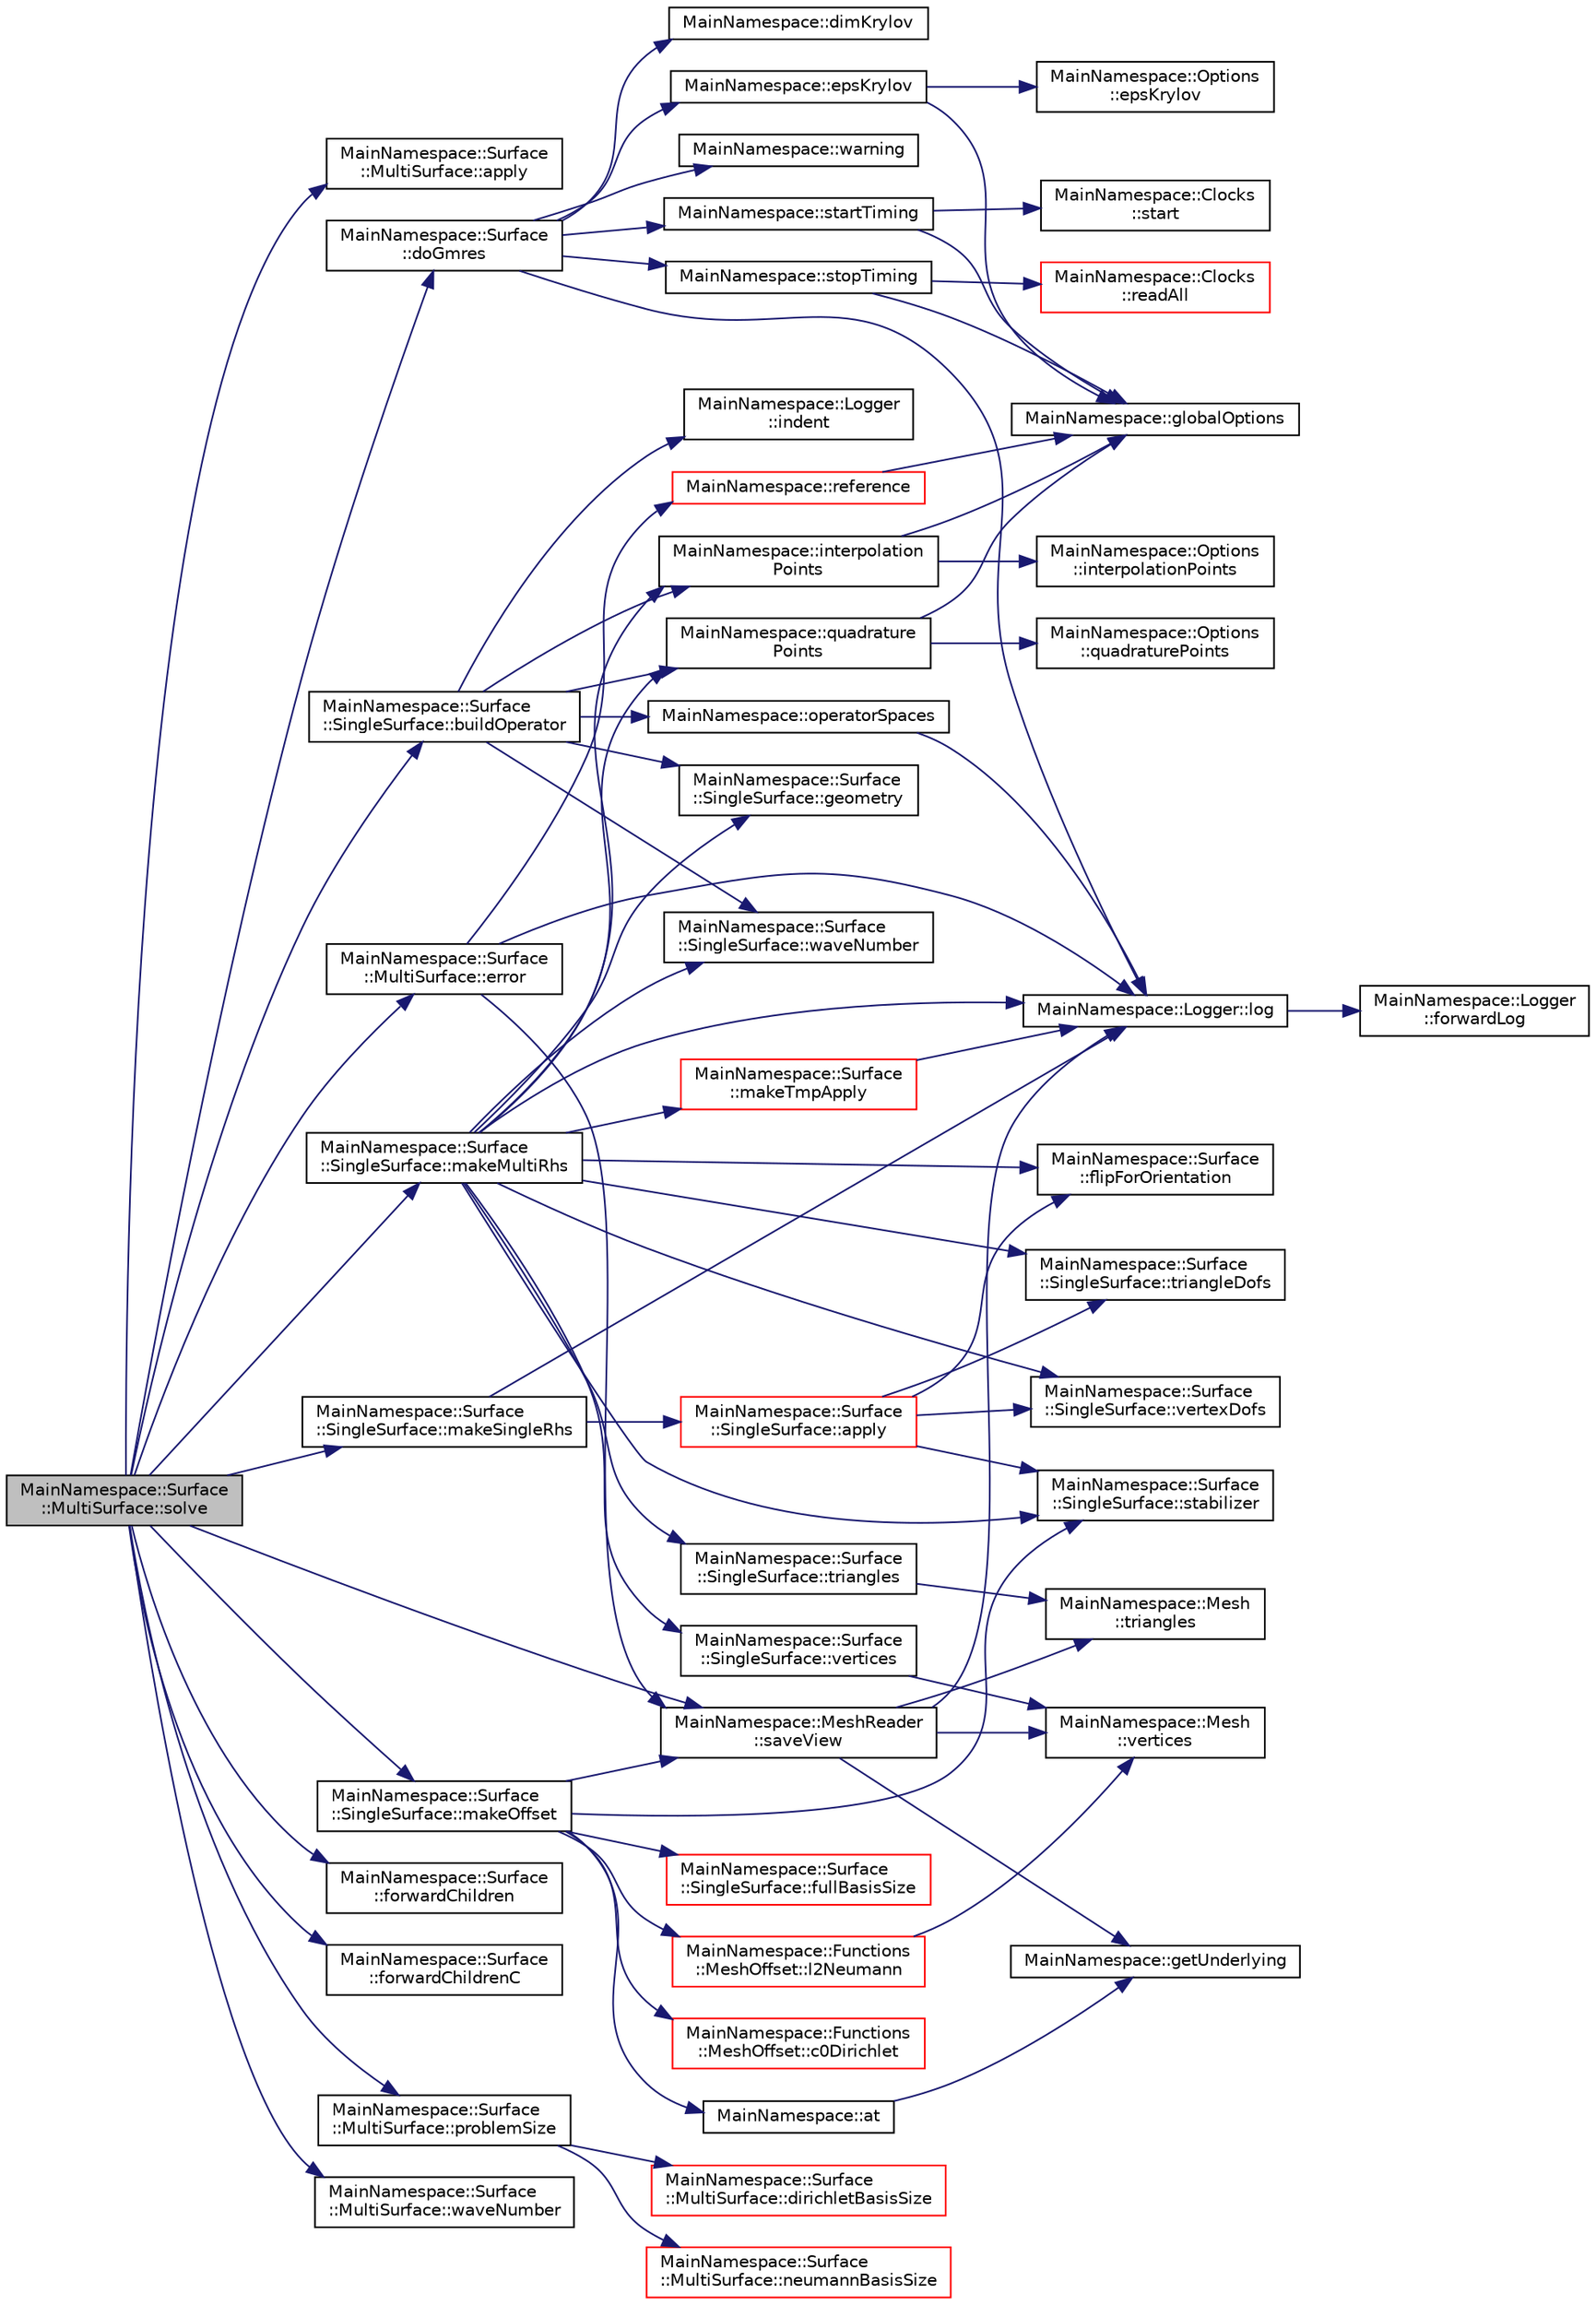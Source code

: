 digraph "MainNamespace::Surface::MultiSurface::solve"
{
 // INTERACTIVE_SVG=YES
 // LATEX_PDF_SIZE
  edge [fontname="Helvetica",fontsize="10",labelfontname="Helvetica",labelfontsize="10"];
  node [fontname="Helvetica",fontsize="10",shape=record];
  rankdir="LR";
  Node1 [label="MainNamespace::Surface\l::MultiSurface::solve",height=0.2,width=0.4,color="black", fillcolor="grey75", style="filled", fontcolor="black",tooltip="Compute the right-hand side, the operators, then solve the linear system."];
  Node1 -> Node2 [color="midnightblue",fontsize="10",style="solid",fontname="Helvetica"];
  Node2 [label="MainNamespace::Surface\l::MultiSurface::apply",height=0.2,width=0.4,color="black", fillcolor="white", style="filled",URL="$class_main_namespace_1_1_surface_1_1_multi_surface.html#a04e83a5ac8fcea0e1287d1ce7c04d595",tooltip="Apply the Calderon operator C to source, but only on components for the trial space."];
  Node1 -> Node3 [color="midnightblue",fontsize="10",style="solid",fontname="Helvetica"];
  Node3 [label="MainNamespace::Surface\l::SingleSurface::buildOperator",height=0.2,width=0.4,color="black", fillcolor="white", style="filled",URL="$class_main_namespace_1_1_surface_1_1_single_surface.html#a653f26daef216ab74bac87d618603c7f",tooltip="Build the operators."];
  Node3 -> Node4 [color="midnightblue",fontsize="10",style="solid",fontname="Helvetica"];
  Node4 [label="MainNamespace::Surface\l::SingleSurface::geometry",height=0.2,width=0.4,color="black", fillcolor="white", style="filled",URL="$class_main_namespace_1_1_surface_1_1_single_surface.html#ab51f55fa95a3e81416dd88ba743efa57",tooltip="Getter."];
  Node3 -> Node5 [color="midnightblue",fontsize="10",style="solid",fontname="Helvetica"];
  Node5 [label="MainNamespace::Logger\l::indent",height=0.2,width=0.4,color="black", fillcolor="white", style="filled",URL="$namespace_main_namespace_1_1_logger.html#a298c090b2004381330b603cb50d25fc8",tooltip="Increase indentation level in the logger."];
  Node3 -> Node6 [color="midnightblue",fontsize="10",style="solid",fontname="Helvetica"];
  Node6 [label="MainNamespace::interpolation\lPoints",height=0.2,width=0.4,color="black", fillcolor="white", style="filled",URL="$namespace_main_namespace.html#a532a4d5934d8db064f36b2c1de35adc6",tooltip=" "];
  Node6 -> Node7 [color="midnightblue",fontsize="10",style="solid",fontname="Helvetica"];
  Node7 [label="MainNamespace::globalOptions",height=0.2,width=0.4,color="black", fillcolor="white", style="filled",URL="$namespace_main_namespace.html#a6fd76e14adc7d23a9822334cb389b369",tooltip=" "];
  Node6 -> Node8 [color="midnightblue",fontsize="10",style="solid",fontname="Helvetica"];
  Node8 [label="MainNamespace::Options\l::interpolationPoints",height=0.2,width=0.4,color="black", fillcolor="white", style="filled",URL="$struct_main_namespace_1_1_options.html#adbe1881e6e24f021d2608257b156e68f",tooltip=" "];
  Node3 -> Node9 [color="midnightblue",fontsize="10",style="solid",fontname="Helvetica"];
  Node9 [label="MainNamespace::operatorSpaces",height=0.2,width=0.4,color="black", fillcolor="white", style="filled",URL="$namespace_main_namespace.html#a8b73b19200a04ce9ed17991c99d347e5",tooltip=" "];
  Node9 -> Node10 [color="midnightblue",fontsize="10",style="solid",fontname="Helvetica"];
  Node10 [label="MainNamespace::Logger::log",height=0.2,width=0.4,color="black", fillcolor="white", style="filled",URL="$namespace_main_namespace_1_1_logger.html#afbb4cc2d8b498e71fcb228f0da8309a1",tooltip=" "];
  Node10 -> Node11 [color="midnightblue",fontsize="10",style="solid",fontname="Helvetica"];
  Node11 [label="MainNamespace::Logger\l::forwardLog",height=0.2,width=0.4,color="black", fillcolor="white", style="filled",URL="$namespace_main_namespace_1_1_logger.html#af052b0198f333fca77f0837a511ec7f7",tooltip=" "];
  Node3 -> Node12 [color="midnightblue",fontsize="10",style="solid",fontname="Helvetica"];
  Node12 [label="MainNamespace::quadrature\lPoints",height=0.2,width=0.4,color="black", fillcolor="white", style="filled",URL="$namespace_main_namespace.html#a1406ef30c6be1a9eb467816516b32028",tooltip=" "];
  Node12 -> Node7 [color="midnightblue",fontsize="10",style="solid",fontname="Helvetica"];
  Node12 -> Node13 [color="midnightblue",fontsize="10",style="solid",fontname="Helvetica"];
  Node13 [label="MainNamespace::Options\l::quadraturePoints",height=0.2,width=0.4,color="black", fillcolor="white", style="filled",URL="$struct_main_namespace_1_1_options.html#a13e08a72c9531b3e5ba442ca4e0a7377",tooltip=" "];
  Node3 -> Node14 [color="midnightblue",fontsize="10",style="solid",fontname="Helvetica"];
  Node14 [label="MainNamespace::Surface\l::SingleSurface::waveNumber",height=0.2,width=0.4,color="black", fillcolor="white", style="filled",URL="$class_main_namespace_1_1_surface_1_1_single_surface.html#a9e07bd7a49f967b8f661cc4e5215a3bd",tooltip="Getter."];
  Node1 -> Node15 [color="midnightblue",fontsize="10",style="solid",fontname="Helvetica"];
  Node15 [label="MainNamespace::Surface\l::doGmres",height=0.2,width=0.4,color="black", fillcolor="white", style="filled",URL="$namespace_main_namespace_1_1_surface.html#a9db507bc2f601fff92d0383899185f61",tooltip=" "];
  Node15 -> Node16 [color="midnightblue",fontsize="10",style="solid",fontname="Helvetica"];
  Node16 [label="MainNamespace::dimKrylov",height=0.2,width=0.4,color="black", fillcolor="white", style="filled",URL="$namespace_main_namespace.html#a3e5f44dcb13e7df16570ec7993a4e348",tooltip=" "];
  Node15 -> Node17 [color="midnightblue",fontsize="10",style="solid",fontname="Helvetica"];
  Node17 [label="MainNamespace::epsKrylov",height=0.2,width=0.4,color="black", fillcolor="white", style="filled",URL="$namespace_main_namespace.html#ad7b9e400a2260e83b81b231cb20657a7",tooltip=" "];
  Node17 -> Node18 [color="midnightblue",fontsize="10",style="solid",fontname="Helvetica"];
  Node18 [label="MainNamespace::Options\l::epsKrylov",height=0.2,width=0.4,color="black", fillcolor="white", style="filled",URL="$struct_main_namespace_1_1_options.html#a723119ba0f1851a37f845d6cdbb70792",tooltip=" "];
  Node17 -> Node7 [color="midnightblue",fontsize="10",style="solid",fontname="Helvetica"];
  Node15 -> Node10 [color="midnightblue",fontsize="10",style="solid",fontname="Helvetica"];
  Node15 -> Node19 [color="midnightblue",fontsize="10",style="solid",fontname="Helvetica"];
  Node19 [label="MainNamespace::startTiming",height=0.2,width=0.4,color="black", fillcolor="white", style="filled",URL="$namespace_main_namespace.html#a29e3c10e67bcebfcf74b31964747e0d8",tooltip=" "];
  Node19 -> Node7 [color="midnightblue",fontsize="10",style="solid",fontname="Helvetica"];
  Node19 -> Node20 [color="midnightblue",fontsize="10",style="solid",fontname="Helvetica"];
  Node20 [label="MainNamespace::Clocks\l::start",height=0.2,width=0.4,color="black", fillcolor="white", style="filled",URL="$class_main_namespace_1_1_clocks.html#a0a4ef648fba7c4c6765db19c6a4a6c46",tooltip=" "];
  Node15 -> Node21 [color="midnightblue",fontsize="10",style="solid",fontname="Helvetica"];
  Node21 [label="MainNamespace::stopTiming",height=0.2,width=0.4,color="black", fillcolor="white", style="filled",URL="$namespace_main_namespace.html#a03589b500835850f32276c9983678dc8",tooltip=" "];
  Node21 -> Node7 [color="midnightblue",fontsize="10",style="solid",fontname="Helvetica"];
  Node21 -> Node22 [color="midnightblue",fontsize="10",style="solid",fontname="Helvetica"];
  Node22 [label="MainNamespace::Clocks\l::readAll",height=0.2,width=0.4,color="red", fillcolor="white", style="filled",URL="$class_main_namespace_1_1_clocks.html#ae0f6374bfcfdbb939449238eabb488ab",tooltip=" "];
  Node15 -> Node24 [color="midnightblue",fontsize="10",style="solid",fontname="Helvetica"];
  Node24 [label="MainNamespace::warning",height=0.2,width=0.4,color="black", fillcolor="white", style="filled",URL="$namespace_main_namespace.html#a963bb0fc1186abae512b8fde5e8a078c",tooltip="Distribution warning (about h2lib and gmsh)."];
  Node1 -> Node25 [color="midnightblue",fontsize="10",style="solid",fontname="Helvetica"];
  Node25 [label="MainNamespace::Surface\l::MultiSurface::error",height=0.2,width=0.4,color="black", fillcolor="white", style="filled",URL="$class_main_namespace_1_1_surface_1_1_multi_surface.html#a5e65e47cb2b222bd9a5e7cc40e1c23e1",tooltip="Compute the error in several ways."];
  Node25 -> Node10 [color="midnightblue",fontsize="10",style="solid",fontname="Helvetica"];
  Node25 -> Node26 [color="midnightblue",fontsize="10",style="solid",fontname="Helvetica"];
  Node26 [label="MainNamespace::reference",height=0.2,width=0.4,color="red", fillcolor="white", style="filled",URL="$namespace_main_namespace.html#a78e94b3a3cdc51d20e1c665b3c4dd432",tooltip=" "];
  Node26 -> Node7 [color="midnightblue",fontsize="10",style="solid",fontname="Helvetica"];
  Node25 -> Node28 [color="midnightblue",fontsize="10",style="solid",fontname="Helvetica"];
  Node28 [label="MainNamespace::MeshReader\l::saveView",height=0.2,width=0.4,color="black", fillcolor="white", style="filled",URL="$class_main_namespace_1_1_mesh_reader.html#a6b3bbaa0caf0b1e01681dc79a1ac72ea",tooltip="Save the Cauchy data associated to the mesh, with the given name."];
  Node28 -> Node29 [color="midnightblue",fontsize="10",style="solid",fontname="Helvetica"];
  Node29 [label="MainNamespace::getUnderlying",height=0.2,width=0.4,color="black", fillcolor="white", style="filled",URL="$namespace_main_namespace.html#af2bdf8b63f748b11f1bb616b59890873",tooltip=" "];
  Node28 -> Node10 [color="midnightblue",fontsize="10",style="solid",fontname="Helvetica"];
  Node28 -> Node30 [color="midnightblue",fontsize="10",style="solid",fontname="Helvetica"];
  Node30 [label="MainNamespace::Mesh\l::triangles",height=0.2,width=0.4,color="black", fillcolor="white", style="filled",URL="$struct_main_namespace_1_1_mesh.html#a9e3b353180a3b67dc149e8703c164bc3",tooltip="Getter."];
  Node28 -> Node31 [color="midnightblue",fontsize="10",style="solid",fontname="Helvetica"];
  Node31 [label="MainNamespace::Mesh\l::vertices",height=0.2,width=0.4,color="black", fillcolor="white", style="filled",URL="$struct_main_namespace_1_1_mesh.html#ab0133714e18c8aaee3deb84910cef54c",tooltip="Getter."];
  Node1 -> Node32 [color="midnightblue",fontsize="10",style="solid",fontname="Helvetica"];
  Node32 [label="MainNamespace::Surface\l::forwardChildren",height=0.2,width=0.4,color="black", fillcolor="white", style="filled",URL="$namespace_main_namespace_1_1_surface.html#a7f9268be8f09173a845b822f3388ab86",tooltip=" "];
  Node1 -> Node33 [color="midnightblue",fontsize="10",style="solid",fontname="Helvetica"];
  Node33 [label="MainNamespace::Surface\l::forwardChildrenC",height=0.2,width=0.4,color="black", fillcolor="white", style="filled",URL="$namespace_main_namespace_1_1_surface.html#aae3d750604b489c4f1c6625ffc64b23d",tooltip=" "];
  Node1 -> Node34 [color="midnightblue",fontsize="10",style="solid",fontname="Helvetica"];
  Node34 [label="MainNamespace::Surface\l::SingleSurface::makeMultiRhs",height=0.2,width=0.4,color="black", fillcolor="white", style="filled",URL="$class_main_namespace_1_1_surface_1_1_single_surface.html#a3321422c36eccd213cfc48823a9f54d7",tooltip="Project the offset on the current mesh, then use it to compute the right-hand side."];
  Node34 -> Node35 [color="midnightblue",fontsize="10",style="solid",fontname="Helvetica"];
  Node35 [label="MainNamespace::Surface\l::flipForOrientation",height=0.2,width=0.4,color="black", fillcolor="white", style="filled",URL="$namespace_main_namespace_1_1_surface.html#a28f7f6dcbbc4ddd8c3944c19f6f6e846",tooltip=" "];
  Node34 -> Node4 [color="midnightblue",fontsize="10",style="solid",fontname="Helvetica"];
  Node34 -> Node6 [color="midnightblue",fontsize="10",style="solid",fontname="Helvetica"];
  Node34 -> Node10 [color="midnightblue",fontsize="10",style="solid",fontname="Helvetica"];
  Node34 -> Node36 [color="midnightblue",fontsize="10",style="solid",fontname="Helvetica"];
  Node36 [label="MainNamespace::Surface\l::makeTmpApply",height=0.2,width=0.4,color="red", fillcolor="white", style="filled",URL="$namespace_main_namespace_1_1_surface.html#a7e821744eeb79cb1faa8468d53cb7c1e",tooltip=" "];
  Node36 -> Node10 [color="midnightblue",fontsize="10",style="solid",fontname="Helvetica"];
  Node34 -> Node12 [color="midnightblue",fontsize="10",style="solid",fontname="Helvetica"];
  Node34 -> Node60 [color="midnightblue",fontsize="10",style="solid",fontname="Helvetica"];
  Node60 [label="MainNamespace::Surface\l::SingleSurface::stabilizer",height=0.2,width=0.4,color="black", fillcolor="white", style="filled",URL="$class_main_namespace_1_1_surface_1_1_single_surface.html#a7d8e039812cd3719b07f14d641af0c2d",tooltip="Getter."];
  Node34 -> Node61 [color="midnightblue",fontsize="10",style="solid",fontname="Helvetica"];
  Node61 [label="MainNamespace::Surface\l::SingleSurface::triangleDofs",height=0.2,width=0.4,color="black", fillcolor="white", style="filled",URL="$class_main_namespace_1_1_surface_1_1_single_surface.html#ab8312d4fb49958ca18e9286726a4807f",tooltip="Getter."];
  Node34 -> Node62 [color="midnightblue",fontsize="10",style="solid",fontname="Helvetica"];
  Node62 [label="MainNamespace::Surface\l::SingleSurface::triangles",height=0.2,width=0.4,color="black", fillcolor="white", style="filled",URL="$class_main_namespace_1_1_surface_1_1_single_surface.html#a300e558fb3fa32029de0452e252eb5cc",tooltip="Getter."];
  Node62 -> Node30 [color="midnightblue",fontsize="10",style="solid",fontname="Helvetica"];
  Node34 -> Node63 [color="midnightblue",fontsize="10",style="solid",fontname="Helvetica"];
  Node63 [label="MainNamespace::Surface\l::SingleSurface::vertexDofs",height=0.2,width=0.4,color="black", fillcolor="white", style="filled",URL="$class_main_namespace_1_1_surface_1_1_single_surface.html#ae92b5553e908e57c25c2ebbf4bf94850",tooltip="Getter."];
  Node34 -> Node64 [color="midnightblue",fontsize="10",style="solid",fontname="Helvetica"];
  Node64 [label="MainNamespace::Surface\l::SingleSurface::vertices",height=0.2,width=0.4,color="black", fillcolor="white", style="filled",URL="$class_main_namespace_1_1_surface_1_1_single_surface.html#a14d982b157c95bc7e304f60915960786",tooltip="Getter."];
  Node64 -> Node31 [color="midnightblue",fontsize="10",style="solid",fontname="Helvetica"];
  Node34 -> Node14 [color="midnightblue",fontsize="10",style="solid",fontname="Helvetica"];
  Node1 -> Node65 [color="midnightblue",fontsize="10",style="solid",fontname="Helvetica"];
  Node65 [label="MainNamespace::Surface\l::SingleSurface::makeOffset",height=0.2,width=0.4,color="black", fillcolor="white", style="filled",URL="$class_main_namespace_1_1_surface_1_1_single_surface.html#a48d60279cef854fc417ed395bc25ca15",tooltip="Project the offset on the current mesh."];
  Node65 -> Node66 [color="midnightblue",fontsize="10",style="solid",fontname="Helvetica"];
  Node66 [label="MainNamespace::at",height=0.2,width=0.4,color="black", fillcolor="white", style="filled",URL="$namespace_main_namespace.html#a057c5767cb2d6c22def63e2cdc335080",tooltip=" "];
  Node66 -> Node29 [color="midnightblue",fontsize="10",style="solid",fontname="Helvetica"];
  Node65 -> Node67 [color="midnightblue",fontsize="10",style="solid",fontname="Helvetica"];
  Node67 [label="MainNamespace::Functions\l::MeshOffset::c0Dirichlet",height=0.2,width=0.4,color="red", fillcolor="white", style="filled",URL="$class_main_namespace_1_1_functions_1_1_mesh_offset.html#a168086ca4f603029af2faf0e30282149",tooltip="Interpolate the Dirichlet trace with continuous, picewise linear functions. The trace is scaled by s^..."];
  Node65 -> Node70 [color="midnightblue",fontsize="10",style="solid",fontname="Helvetica"];
  Node70 [label="MainNamespace::Surface\l::SingleSurface::fullBasisSize",height=0.2,width=0.4,color="red", fillcolor="white", style="filled",URL="$class_main_namespace_1_1_surface_1_1_single_surface.html#af82898396f01292566ccfa0389b11d72",tooltip="Getter."];
  Node65 -> Node73 [color="midnightblue",fontsize="10",style="solid",fontname="Helvetica"];
  Node73 [label="MainNamespace::Functions\l::MeshOffset::l2Neumann",height=0.2,width=0.4,color="red", fillcolor="white", style="filled",URL="$class_main_namespace_1_1_functions_1_1_mesh_offset.html#a4a768deff1384d61cba181363f4069a9",tooltip="Compute the L² projection of the Nemuann trace into piecewise constant functions. The trace is scaled..."];
  Node73 -> Node31 [color="midnightblue",fontsize="10",style="solid",fontname="Helvetica"];
  Node65 -> Node28 [color="midnightblue",fontsize="10",style="solid",fontname="Helvetica"];
  Node65 -> Node60 [color="midnightblue",fontsize="10",style="solid",fontname="Helvetica"];
  Node1 -> Node77 [color="midnightblue",fontsize="10",style="solid",fontname="Helvetica"];
  Node77 [label="MainNamespace::Surface\l::SingleSurface::makeSingleRhs",height=0.2,width=0.4,color="black", fillcolor="white", style="filled",URL="$class_main_namespace_1_1_surface_1_1_single_surface.html#aae06e89e8298b8e0708f7e6096328f84",tooltip="Project the offset on the current mesh, then use it to compute the right-hand side."];
  Node77 -> Node78 [color="midnightblue",fontsize="10",style="solid",fontname="Helvetica"];
  Node78 [label="MainNamespace::Surface\l::SingleSurface::apply",height=0.2,width=0.4,color="red", fillcolor="white", style="filled",URL="$class_main_namespace_1_1_surface_1_1_single_surface.html#a18885e3f98157c025137d7668fe65301",tooltip="Apply the (scaled) Calderón operator (previously constructed) to the source vector,..."];
  Node78 -> Node35 [color="midnightblue",fontsize="10",style="solid",fontname="Helvetica"];
  Node78 -> Node60 [color="midnightblue",fontsize="10",style="solid",fontname="Helvetica"];
  Node78 -> Node61 [color="midnightblue",fontsize="10",style="solid",fontname="Helvetica"];
  Node78 -> Node63 [color="midnightblue",fontsize="10",style="solid",fontname="Helvetica"];
  Node77 -> Node10 [color="midnightblue",fontsize="10",style="solid",fontname="Helvetica"];
  Node1 -> Node82 [color="midnightblue",fontsize="10",style="solid",fontname="Helvetica"];
  Node82 [label="MainNamespace::Surface\l::MultiSurface::problemSize",height=0.2,width=0.4,color="black", fillcolor="white", style="filled",URL="$class_main_namespace_1_1_surface_1_1_multi_surface.html#ad9b40eaff715d73afae2ea12513471ca",tooltip="Get the dimension of the space of Cauchy space (i.e., Dirichlet and Neumann together)."];
  Node82 -> Node83 [color="midnightblue",fontsize="10",style="solid",fontname="Helvetica"];
  Node83 [label="MainNamespace::Surface\l::MultiSurface::dirichletBasisSize",height=0.2,width=0.4,color="red", fillcolor="white", style="filled",URL="$class_main_namespace_1_1_surface_1_1_multi_surface.html#a3fe9cd8e64de26e65e494aed35267b98",tooltip="Getter."];
  Node82 -> Node86 [color="midnightblue",fontsize="10",style="solid",fontname="Helvetica"];
  Node86 [label="MainNamespace::Surface\l::MultiSurface::neumannBasisSize",height=0.2,width=0.4,color="red", fillcolor="white", style="filled",URL="$class_main_namespace_1_1_surface_1_1_multi_surface.html#a6a0c7507ab9799d47082175225850d0c",tooltip="Getter."];
  Node1 -> Node28 [color="midnightblue",fontsize="10",style="solid",fontname="Helvetica"];
  Node1 -> Node87 [color="midnightblue",fontsize="10",style="solid",fontname="Helvetica"];
  Node87 [label="MainNamespace::Surface\l::MultiSurface::waveNumber",height=0.2,width=0.4,color="black", fillcolor="white", style="filled",URL="$class_main_namespace_1_1_surface_1_1_multi_surface.html#a2fc4fbd85c8d3f4ae72752cf86679a1c",tooltip="Getter."];
}
